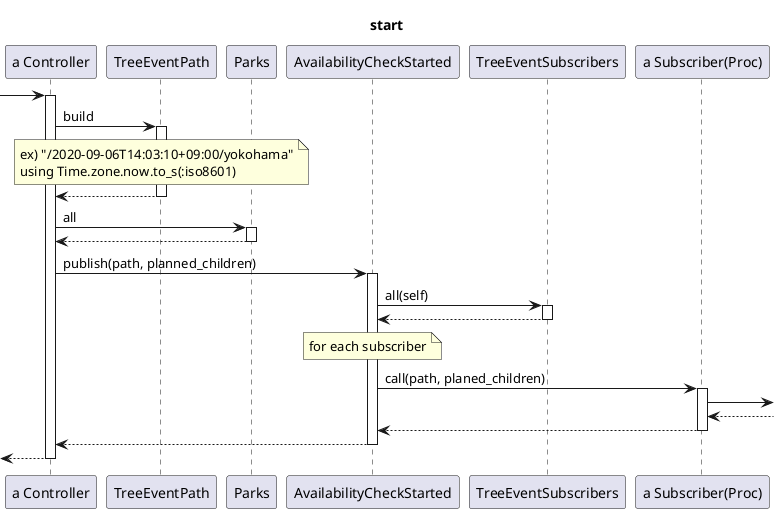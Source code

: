 @startuml start
title start

-> "a Controller"
activate "a Controller"
  "a Controller" -> TreeEventPath: build
  activate TreeEventPath
    note over TreeEventPath
      ex) "/2020-09-06T14:03:10+09:00/yokohama"
      using Time.zone.now.to_s(:iso8601)
    end note
  "a Controller" <-- TreeEventPath
  deactivate TreeEventPath

  "a Controller" -> Parks: all
  activate Parks
  "a Controller" <-- Parks
  deactivate Parks

  "a Controller" -> AvailabilityCheckStarted: publish(path, planned_children)
  activate AvailabilityCheckStarted
    AvailabilityCheckStarted -> TreeEventSubscribers: all(self)
    activate TreeEventSubscribers
    AvailabilityCheckStarted <-- TreeEventSubscribers
    deactivate TreeEventSubscribers

    note over "AvailabilityCheckStarted"
      for each subscriber
    end note

    AvailabilityCheckStarted -> "a Subscriber(Proc)": call(path, planed_children)
    activate "a Subscriber(Proc)"
      "a Subscriber(Proc)" ->
      "a Subscriber(Proc)" <--
    AvailabilityCheckStarted <-- "a Subscriber(Proc)"
    deactivate "a Subscriber(Proc)"
  "a Controller" <-- AvailabilityCheckStarted
  deactivate AvailabilityCheckStarted
<-- "a Controller"
deactivate "a Controller"
@enduml


@startuml job
title Job(Subscriber)

-> "a Subscriber(Proc)"
activate "a Subscriber(Proc)"
  "a Subscriber(Proc)" -> Job: perform_jobs_later(path, planed_children)
  note over Job
    for each planed_child
  end note
  Job -> Job: perform_later(path, planed_child)
  "a Subscriber(Proc)" <-- Job
<-- "a Subscriber(Proc)"
deactivate "a Subscriber(Proc)"
...

-> Job: perform(path, planed_child)
activate Job
  Job -> "a PageObject": Scraping Request
  activate "a PageObject"
  "a PageObject" --> Job
  deactivate "a PageObject"

  Job -> "a TreeEvent": publish(path, planned_children)
  activate "a TreeEvent"
    "a TreeEvent" -> TreeEventSubscribers: all(self)
    activate TreeEventSubscribers
    "a TreeEvent" <-- TreeEventSubscribers
    deactivate TreeEventSubscribers

    note over "a TreeEvent"
      for each subscriber
    end note

    "a TreeEvent" -> "other Subscriber(Proc)": call(path, planed_children)
    activate "other Subscriber(Proc)"
      "other Subscriber(Proc)" ->
      "other Subscriber(Proc)" <--
    "a TreeEvent" <-- "other Subscriber(Proc)"
    deactivate "other Subscriber(Proc)"
  Job <-- "a TreeEvent"
  deactivate "a TreeEvent"
deactivate Job
@enduml



@startuml event_store
title a EventStore(Subscriber)

"a Subscriber(Proc)" -> "TreeEvent": create!(path, planed_children)
"a Subscriber(Proc)" <-- "TreeEvent"
@enduml



@startuml status_checker
title a StatusChecker(Subscriber)

-> "a Subscriber(Proc)": call
activate "a Subscriber(Proc)"
  "a Subscriber(Proc)" -> "a StatusChecker": check(path, planed_children)
  activate "a StatusChecker"
    note over "a StatusChecker"
      if all event finished
    end note
    "a StatusChecker" -> AvailabilityCheckFinished: publish
    activate AvailabilityCheckFinished
      AvailabilityCheckFinished -> DomainEventSubscribers: all(self)
      AvailabilityCheckFinished <-- DomainEventSubscribers
      note over "AvailabilityCheckFinished"
        for each subscriber
      end note
      AvailabilityCheckFinished -> "NotificationJob(Subscriber)": perform_later
      "NotificationJob(Subscriber)" ->: enqueue
      AvailabilityCheckFinished <-- "NotificationJob(Subscriber)"
    "a StatusChecker" <-- AvailabilityCheckFinished
    deactivate AvailabilityCheckFinished
  "a Subscriber(Proc)" <-- "a StatusChecker"
  deactivate "a StatusChecker"
<-- "a Subscriber(Proc)"
deactivate "a Subscriber(Proc)"
@enduml
